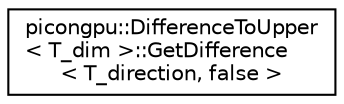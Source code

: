 digraph "Graphical Class Hierarchy"
{
 // LATEX_PDF_SIZE
  edge [fontname="Helvetica",fontsize="10",labelfontname="Helvetica",labelfontsize="10"];
  node [fontname="Helvetica",fontsize="10",shape=record];
  rankdir="LR";
  Node0 [label="picongpu::DifferenceToUpper\l\< T_dim \>::GetDifference\l\< T_direction, false \>",height=0.2,width=0.4,color="black", fillcolor="white", style="filled",URL="$structpicongpu_1_1_difference_to_upper_1_1_get_difference_3_01_t__direction_00_01false_01_4.html",tooltip="special case for direction >= simulation dimensions"];
}
